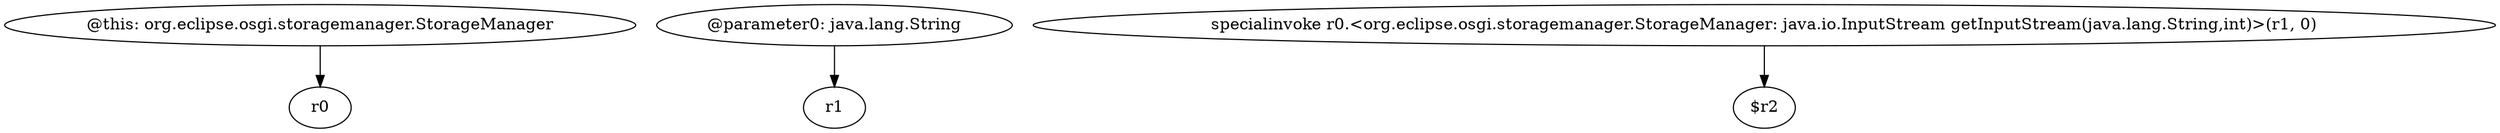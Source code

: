 digraph g {
0[label="@this: org.eclipse.osgi.storagemanager.StorageManager"]
1[label="r0"]
0->1[label=""]
2[label="@parameter0: java.lang.String"]
3[label="r1"]
2->3[label=""]
4[label="specialinvoke r0.<org.eclipse.osgi.storagemanager.StorageManager: java.io.InputStream getInputStream(java.lang.String,int)>(r1, 0)"]
5[label="$r2"]
4->5[label=""]
}